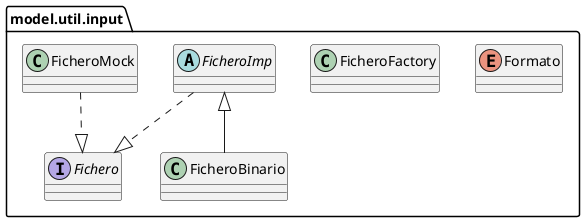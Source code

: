 @startuml ClaseInput
allow_mixing
set separator none
top to bottom direction

package model.util.input{
    interface Fichero{

    }

    enum Formato{

    }

    class FicheroFactory{

    }

    abstract FicheroImp{

    }

    class FicheroMock{

    }

    class FicheroBinario{

    }
}

FicheroImp <|-- FicheroBinario
FicheroImp ..|> Fichero
FicheroMock ..|> Fichero
@enduml